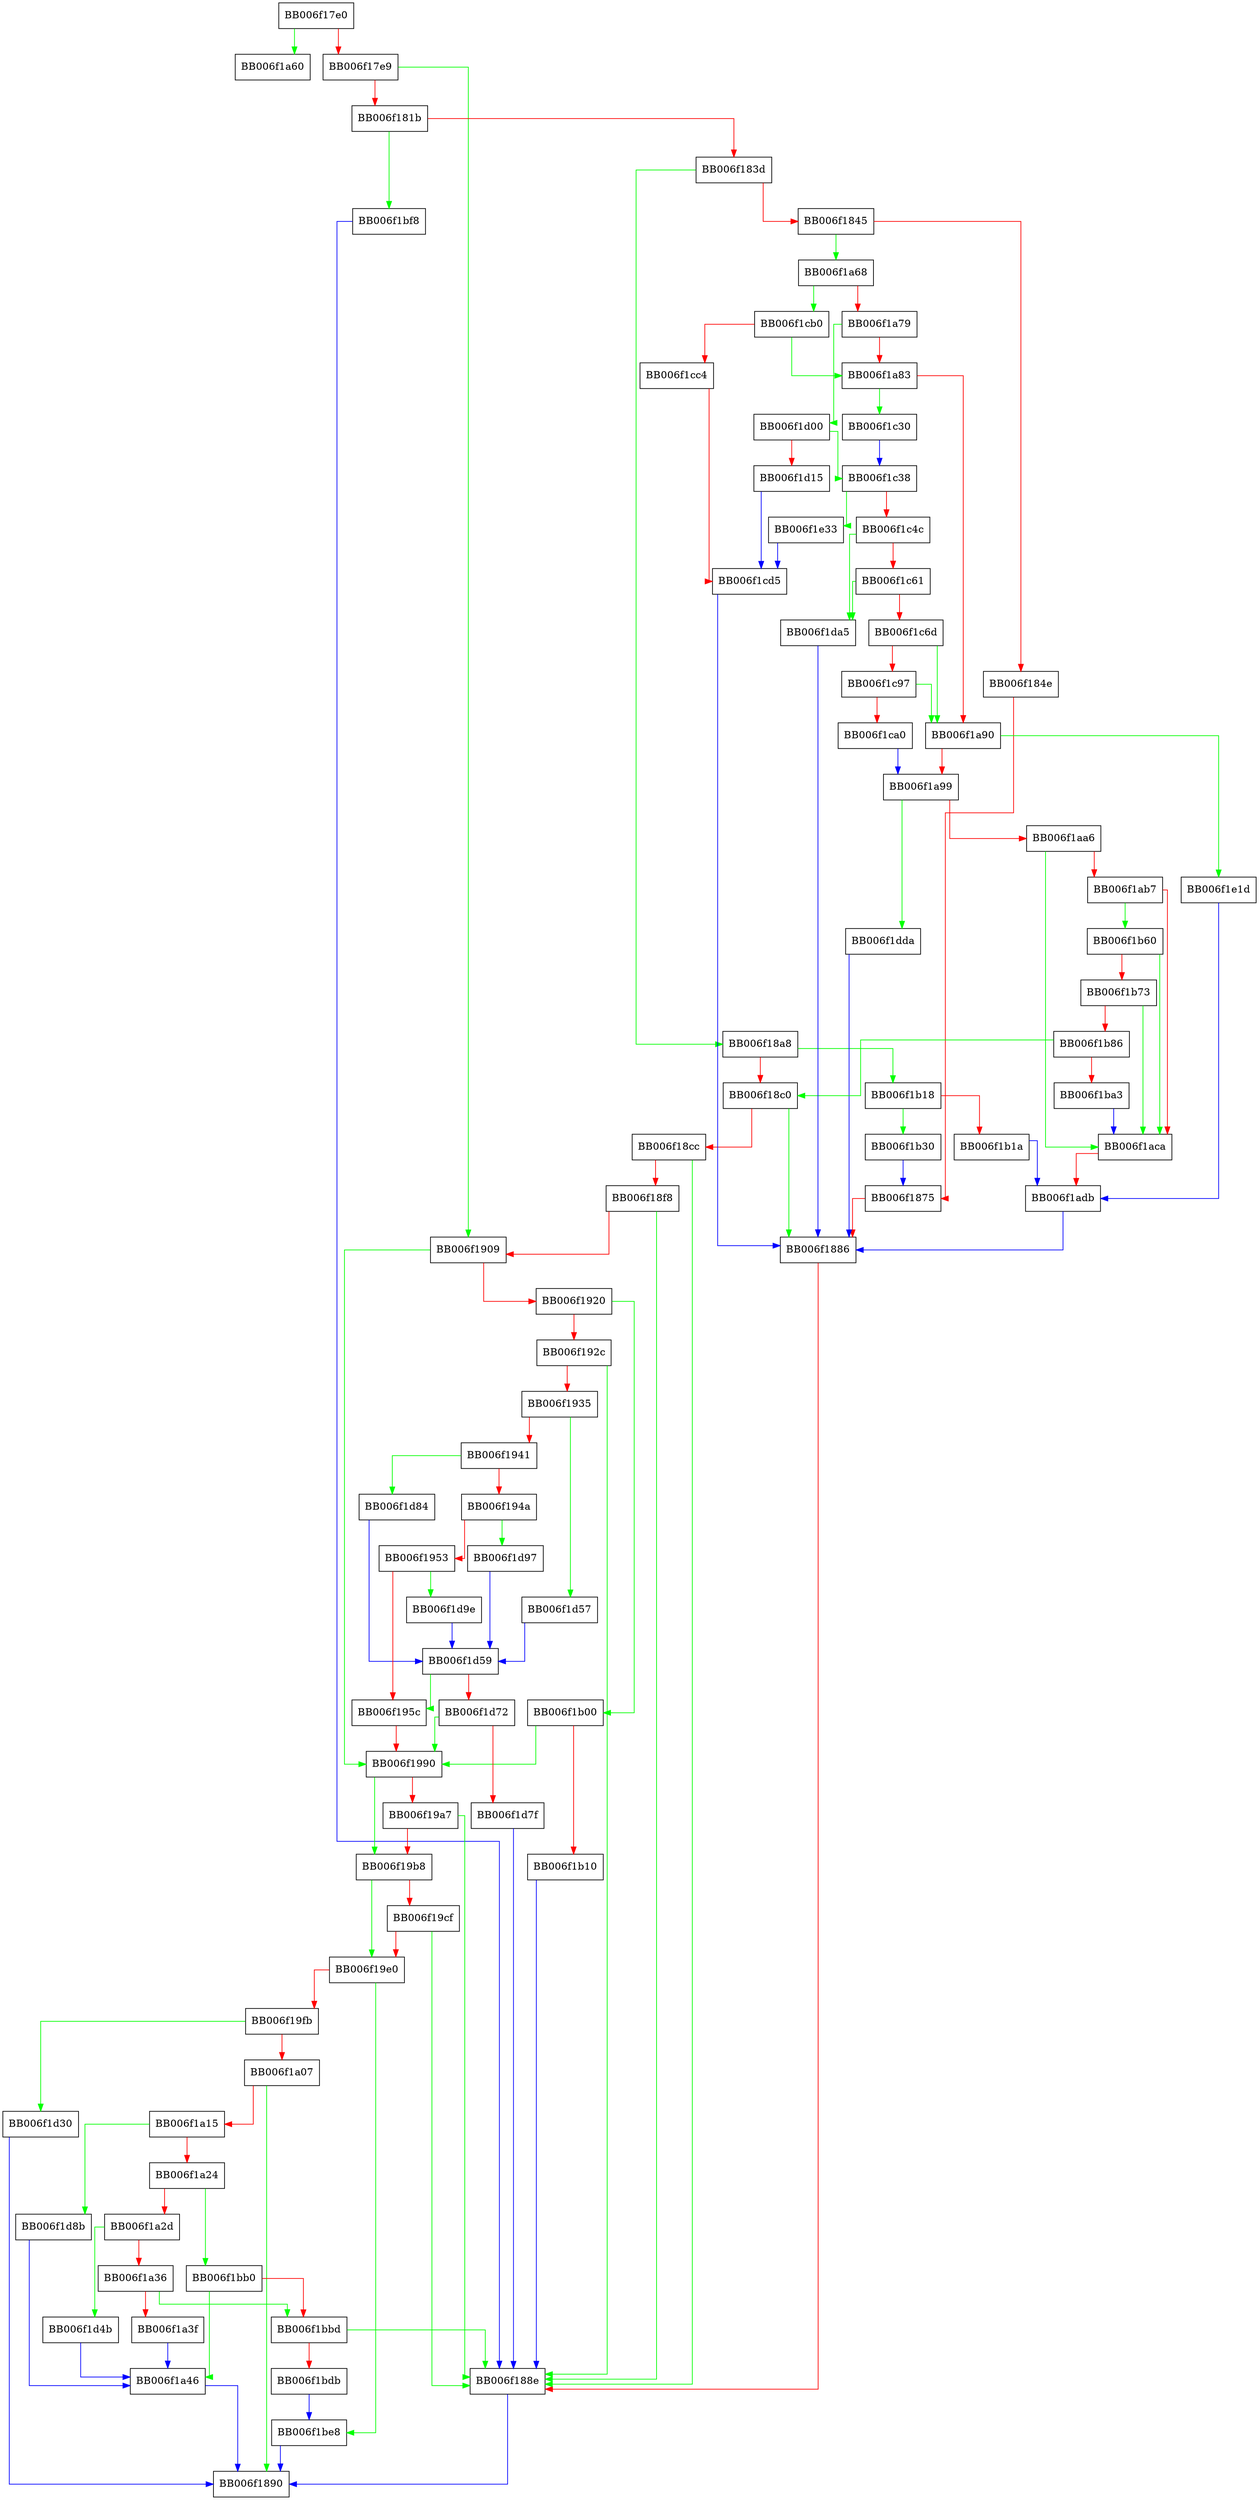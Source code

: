digraph rsa_get_ctx_params {
  node [shape="box"];
  graph [splines=ortho];
  BB006f17e0 -> BB006f1a60 [color="green"];
  BB006f17e0 -> BB006f17e9 [color="red"];
  BB006f17e9 -> BB006f1909 [color="green"];
  BB006f17e9 -> BB006f181b [color="red"];
  BB006f181b -> BB006f1bf8 [color="green"];
  BB006f181b -> BB006f183d [color="red"];
  BB006f183d -> BB006f18a8 [color="green"];
  BB006f183d -> BB006f1845 [color="red"];
  BB006f1845 -> BB006f1a68 [color="green"];
  BB006f1845 -> BB006f184e [color="red"];
  BB006f184e -> BB006f1875 [color="red"];
  BB006f1875 -> BB006f1886 [color="red"];
  BB006f1886 -> BB006f188e [color="red"];
  BB006f188e -> BB006f1890 [color="blue"];
  BB006f18a8 -> BB006f1b18 [color="green"];
  BB006f18a8 -> BB006f18c0 [color="red"];
  BB006f18c0 -> BB006f1886 [color="green"];
  BB006f18c0 -> BB006f18cc [color="red"];
  BB006f18cc -> BB006f188e [color="green"];
  BB006f18cc -> BB006f18f8 [color="red"];
  BB006f18f8 -> BB006f188e [color="green"];
  BB006f18f8 -> BB006f1909 [color="red"];
  BB006f1909 -> BB006f1990 [color="green"];
  BB006f1909 -> BB006f1920 [color="red"];
  BB006f1920 -> BB006f1b00 [color="green"];
  BB006f1920 -> BB006f192c [color="red"];
  BB006f192c -> BB006f188e [color="green"];
  BB006f192c -> BB006f1935 [color="red"];
  BB006f1935 -> BB006f1d57 [color="green"];
  BB006f1935 -> BB006f1941 [color="red"];
  BB006f1941 -> BB006f1d84 [color="green"];
  BB006f1941 -> BB006f194a [color="red"];
  BB006f194a -> BB006f1d97 [color="green"];
  BB006f194a -> BB006f1953 [color="red"];
  BB006f1953 -> BB006f1d9e [color="green"];
  BB006f1953 -> BB006f195c [color="red"];
  BB006f195c -> BB006f1990 [color="red"];
  BB006f1990 -> BB006f19b8 [color="green"];
  BB006f1990 -> BB006f19a7 [color="red"];
  BB006f19a7 -> BB006f188e [color="green"];
  BB006f19a7 -> BB006f19b8 [color="red"];
  BB006f19b8 -> BB006f19e0 [color="green"];
  BB006f19b8 -> BB006f19cf [color="red"];
  BB006f19cf -> BB006f188e [color="green"];
  BB006f19cf -> BB006f19e0 [color="red"];
  BB006f19e0 -> BB006f1be8 [color="green"];
  BB006f19e0 -> BB006f19fb [color="red"];
  BB006f19fb -> BB006f1d30 [color="green"];
  BB006f19fb -> BB006f1a07 [color="red"];
  BB006f1a07 -> BB006f1890 [color="green"];
  BB006f1a07 -> BB006f1a15 [color="red"];
  BB006f1a15 -> BB006f1d8b [color="green"];
  BB006f1a15 -> BB006f1a24 [color="red"];
  BB006f1a24 -> BB006f1bb0 [color="green"];
  BB006f1a24 -> BB006f1a2d [color="red"];
  BB006f1a2d -> BB006f1d4b [color="green"];
  BB006f1a2d -> BB006f1a36 [color="red"];
  BB006f1a36 -> BB006f1bbd [color="green"];
  BB006f1a36 -> BB006f1a3f [color="red"];
  BB006f1a3f -> BB006f1a46 [color="blue"];
  BB006f1a46 -> BB006f1890 [color="blue"];
  BB006f1a68 -> BB006f1cb0 [color="green"];
  BB006f1a68 -> BB006f1a79 [color="red"];
  BB006f1a79 -> BB006f1d00 [color="green"];
  BB006f1a79 -> BB006f1a83 [color="red"];
  BB006f1a83 -> BB006f1c30 [color="green"];
  BB006f1a83 -> BB006f1a90 [color="red"];
  BB006f1a90 -> BB006f1e1d [color="green"];
  BB006f1a90 -> BB006f1a99 [color="red"];
  BB006f1a99 -> BB006f1dda [color="green"];
  BB006f1a99 -> BB006f1aa6 [color="red"];
  BB006f1aa6 -> BB006f1aca [color="green"];
  BB006f1aa6 -> BB006f1ab7 [color="red"];
  BB006f1ab7 -> BB006f1b60 [color="green"];
  BB006f1ab7 -> BB006f1aca [color="red"];
  BB006f1aca -> BB006f1adb [color="red"];
  BB006f1adb -> BB006f1886 [color="blue"];
  BB006f1b00 -> BB006f1990 [color="green"];
  BB006f1b00 -> BB006f1b10 [color="red"];
  BB006f1b10 -> BB006f188e [color="blue"];
  BB006f1b18 -> BB006f1b30 [color="green"];
  BB006f1b18 -> BB006f1b1a [color="red"];
  BB006f1b1a -> BB006f1adb [color="blue"];
  BB006f1b30 -> BB006f1875 [color="blue"];
  BB006f1b60 -> BB006f1aca [color="green"];
  BB006f1b60 -> BB006f1b73 [color="red"];
  BB006f1b73 -> BB006f1aca [color="green"];
  BB006f1b73 -> BB006f1b86 [color="red"];
  BB006f1b86 -> BB006f18c0 [color="green"];
  BB006f1b86 -> BB006f1ba3 [color="red"];
  BB006f1ba3 -> BB006f1aca [color="blue"];
  BB006f1bb0 -> BB006f1a46 [color="green"];
  BB006f1bb0 -> BB006f1bbd [color="red"];
  BB006f1bbd -> BB006f188e [color="green"];
  BB006f1bbd -> BB006f1bdb [color="red"];
  BB006f1bdb -> BB006f1be8 [color="blue"];
  BB006f1be8 -> BB006f1890 [color="blue"];
  BB006f1bf8 -> BB006f188e [color="blue"];
  BB006f1c30 -> BB006f1c38 [color="blue"];
  BB006f1c38 -> BB006f1e33 [color="green"];
  BB006f1c38 -> BB006f1c4c [color="red"];
  BB006f1c4c -> BB006f1da5 [color="green"];
  BB006f1c4c -> BB006f1c61 [color="red"];
  BB006f1c61 -> BB006f1da5 [color="green"];
  BB006f1c61 -> BB006f1c6d [color="red"];
  BB006f1c6d -> BB006f1a90 [color="green"];
  BB006f1c6d -> BB006f1c97 [color="red"];
  BB006f1c97 -> BB006f1a90 [color="green"];
  BB006f1c97 -> BB006f1ca0 [color="red"];
  BB006f1ca0 -> BB006f1a99 [color="blue"];
  BB006f1cb0 -> BB006f1a83 [color="green"];
  BB006f1cb0 -> BB006f1cc4 [color="red"];
  BB006f1cc4 -> BB006f1cd5 [color="red"];
  BB006f1cd5 -> BB006f1886 [color="blue"];
  BB006f1d00 -> BB006f1c38 [color="green"];
  BB006f1d00 -> BB006f1d15 [color="red"];
  BB006f1d15 -> BB006f1cd5 [color="blue"];
  BB006f1d30 -> BB006f1890 [color="blue"];
  BB006f1d4b -> BB006f1a46 [color="blue"];
  BB006f1d57 -> BB006f1d59 [color="blue"];
  BB006f1d59 -> BB006f195c [color="green"];
  BB006f1d59 -> BB006f1d72 [color="red"];
  BB006f1d72 -> BB006f1990 [color="green"];
  BB006f1d72 -> BB006f1d7f [color="red"];
  BB006f1d7f -> BB006f188e [color="blue"];
  BB006f1d84 -> BB006f1d59 [color="blue"];
  BB006f1d8b -> BB006f1a46 [color="blue"];
  BB006f1d97 -> BB006f1d59 [color="blue"];
  BB006f1d9e -> BB006f1d59 [color="blue"];
  BB006f1da5 -> BB006f1886 [color="blue"];
  BB006f1dda -> BB006f1886 [color="blue"];
  BB006f1e1d -> BB006f1adb [color="blue"];
  BB006f1e33 -> BB006f1cd5 [color="blue"];
}